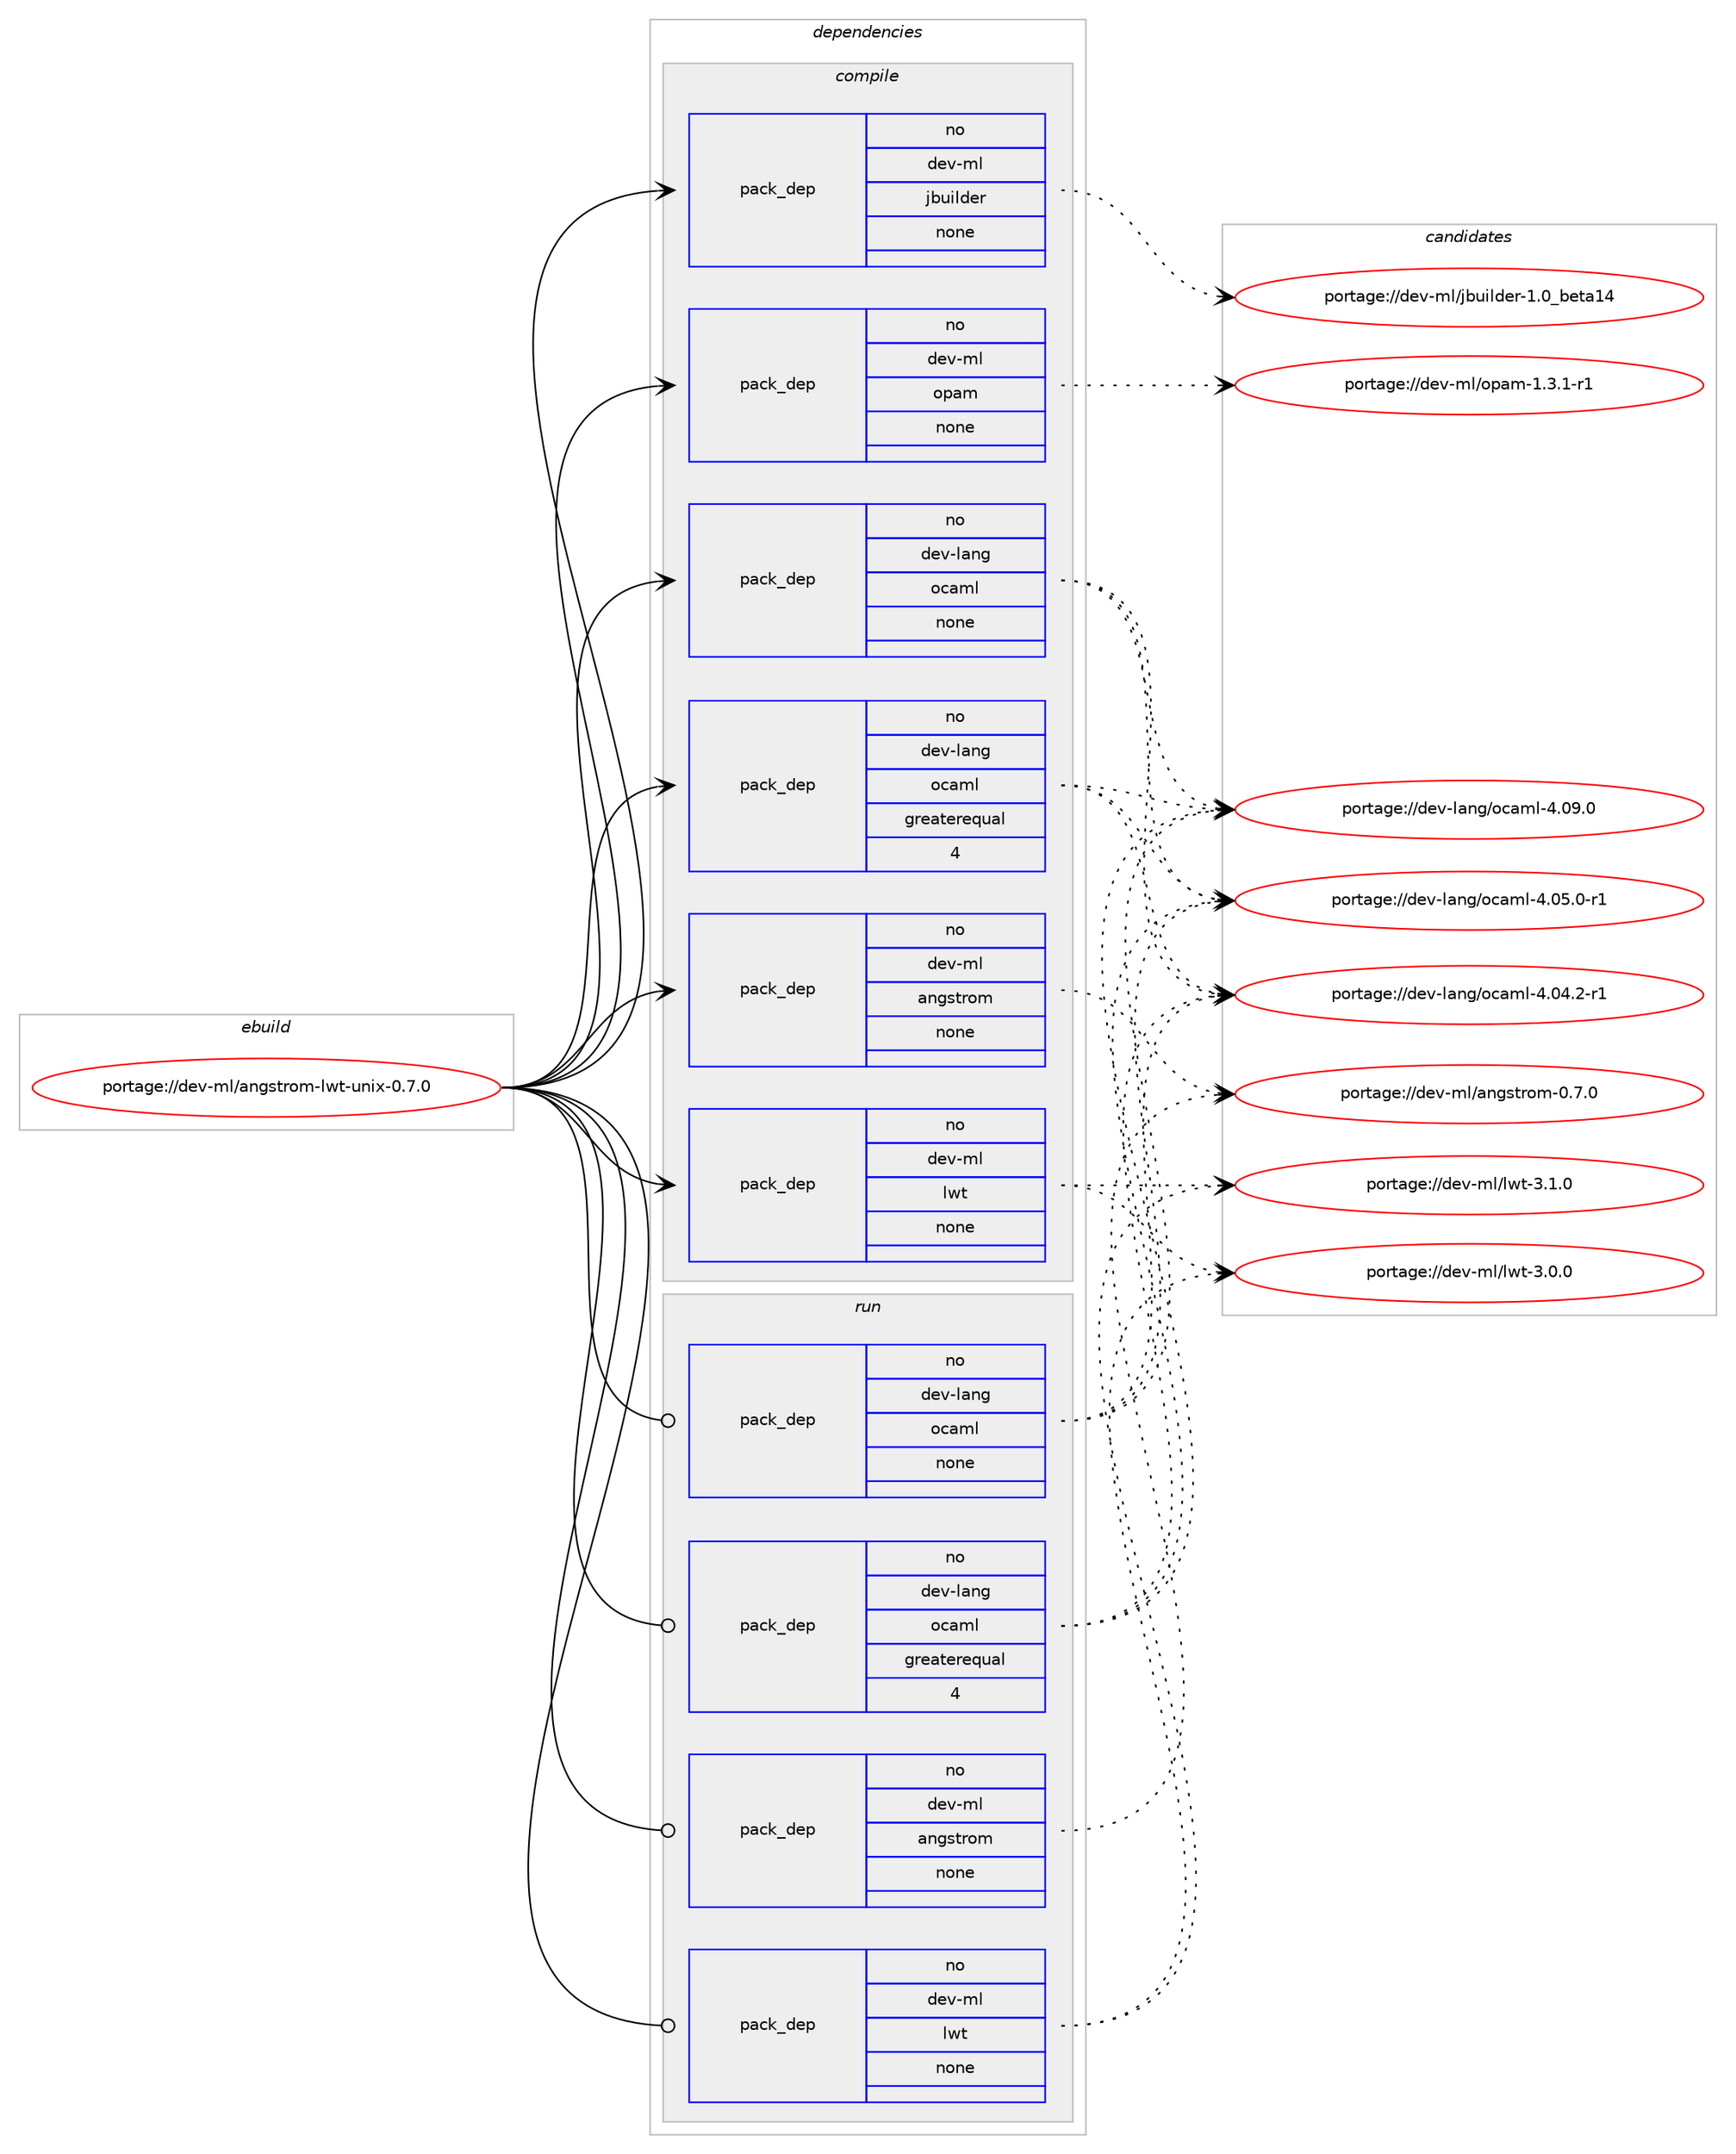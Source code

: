 digraph prolog {

# *************
# Graph options
# *************

newrank=true;
concentrate=true;
compound=true;
graph [rankdir=LR,fontname=Helvetica,fontsize=10,ranksep=1.5];#, ranksep=2.5, nodesep=0.2];
edge  [arrowhead=vee];
node  [fontname=Helvetica,fontsize=10];

# **********
# The ebuild
# **********

subgraph cluster_leftcol {
color=gray;
label=<<i>ebuild</i>>;
id [label="portage://dev-ml/angstrom-lwt-unix-0.7.0", color=red, width=4, href="../dev-ml/angstrom-lwt-unix-0.7.0.svg"];
}

# ****************
# The dependencies
# ****************

subgraph cluster_midcol {
color=gray;
label=<<i>dependencies</i>>;
subgraph cluster_compile {
fillcolor="#eeeeee";
style=filled;
label=<<i>compile</i>>;
subgraph pack376801 {
dependency505006 [label=<<TABLE BORDER="0" CELLBORDER="1" CELLSPACING="0" CELLPADDING="4" WIDTH="220"><TR><TD ROWSPAN="6" CELLPADDING="30">pack_dep</TD></TR><TR><TD WIDTH="110">no</TD></TR><TR><TD>dev-lang</TD></TR><TR><TD>ocaml</TD></TR><TR><TD>greaterequal</TD></TR><TR><TD>4</TD></TR></TABLE>>, shape=none, color=blue];
}
id:e -> dependency505006:w [weight=20,style="solid",arrowhead="vee"];
subgraph pack376802 {
dependency505007 [label=<<TABLE BORDER="0" CELLBORDER="1" CELLSPACING="0" CELLPADDING="4" WIDTH="220"><TR><TD ROWSPAN="6" CELLPADDING="30">pack_dep</TD></TR><TR><TD WIDTH="110">no</TD></TR><TR><TD>dev-lang</TD></TR><TR><TD>ocaml</TD></TR><TR><TD>none</TD></TR><TR><TD></TD></TR></TABLE>>, shape=none, color=blue];
}
id:e -> dependency505007:w [weight=20,style="solid",arrowhead="vee"];
subgraph pack376803 {
dependency505008 [label=<<TABLE BORDER="0" CELLBORDER="1" CELLSPACING="0" CELLPADDING="4" WIDTH="220"><TR><TD ROWSPAN="6" CELLPADDING="30">pack_dep</TD></TR><TR><TD WIDTH="110">no</TD></TR><TR><TD>dev-ml</TD></TR><TR><TD>angstrom</TD></TR><TR><TD>none</TD></TR><TR><TD></TD></TR></TABLE>>, shape=none, color=blue];
}
id:e -> dependency505008:w [weight=20,style="solid",arrowhead="vee"];
subgraph pack376804 {
dependency505009 [label=<<TABLE BORDER="0" CELLBORDER="1" CELLSPACING="0" CELLPADDING="4" WIDTH="220"><TR><TD ROWSPAN="6" CELLPADDING="30">pack_dep</TD></TR><TR><TD WIDTH="110">no</TD></TR><TR><TD>dev-ml</TD></TR><TR><TD>jbuilder</TD></TR><TR><TD>none</TD></TR><TR><TD></TD></TR></TABLE>>, shape=none, color=blue];
}
id:e -> dependency505009:w [weight=20,style="solid",arrowhead="vee"];
subgraph pack376805 {
dependency505010 [label=<<TABLE BORDER="0" CELLBORDER="1" CELLSPACING="0" CELLPADDING="4" WIDTH="220"><TR><TD ROWSPAN="6" CELLPADDING="30">pack_dep</TD></TR><TR><TD WIDTH="110">no</TD></TR><TR><TD>dev-ml</TD></TR><TR><TD>lwt</TD></TR><TR><TD>none</TD></TR><TR><TD></TD></TR></TABLE>>, shape=none, color=blue];
}
id:e -> dependency505010:w [weight=20,style="solid",arrowhead="vee"];
subgraph pack376806 {
dependency505011 [label=<<TABLE BORDER="0" CELLBORDER="1" CELLSPACING="0" CELLPADDING="4" WIDTH="220"><TR><TD ROWSPAN="6" CELLPADDING="30">pack_dep</TD></TR><TR><TD WIDTH="110">no</TD></TR><TR><TD>dev-ml</TD></TR><TR><TD>opam</TD></TR><TR><TD>none</TD></TR><TR><TD></TD></TR></TABLE>>, shape=none, color=blue];
}
id:e -> dependency505011:w [weight=20,style="solid",arrowhead="vee"];
}
subgraph cluster_compileandrun {
fillcolor="#eeeeee";
style=filled;
label=<<i>compile and run</i>>;
}
subgraph cluster_run {
fillcolor="#eeeeee";
style=filled;
label=<<i>run</i>>;
subgraph pack376807 {
dependency505012 [label=<<TABLE BORDER="0" CELLBORDER="1" CELLSPACING="0" CELLPADDING="4" WIDTH="220"><TR><TD ROWSPAN="6" CELLPADDING="30">pack_dep</TD></TR><TR><TD WIDTH="110">no</TD></TR><TR><TD>dev-lang</TD></TR><TR><TD>ocaml</TD></TR><TR><TD>greaterequal</TD></TR><TR><TD>4</TD></TR></TABLE>>, shape=none, color=blue];
}
id:e -> dependency505012:w [weight=20,style="solid",arrowhead="odot"];
subgraph pack376808 {
dependency505013 [label=<<TABLE BORDER="0" CELLBORDER="1" CELLSPACING="0" CELLPADDING="4" WIDTH="220"><TR><TD ROWSPAN="6" CELLPADDING="30">pack_dep</TD></TR><TR><TD WIDTH="110">no</TD></TR><TR><TD>dev-lang</TD></TR><TR><TD>ocaml</TD></TR><TR><TD>none</TD></TR><TR><TD></TD></TR></TABLE>>, shape=none, color=blue];
}
id:e -> dependency505013:w [weight=20,style="solid",arrowhead="odot"];
subgraph pack376809 {
dependency505014 [label=<<TABLE BORDER="0" CELLBORDER="1" CELLSPACING="0" CELLPADDING="4" WIDTH="220"><TR><TD ROWSPAN="6" CELLPADDING="30">pack_dep</TD></TR><TR><TD WIDTH="110">no</TD></TR><TR><TD>dev-ml</TD></TR><TR><TD>angstrom</TD></TR><TR><TD>none</TD></TR><TR><TD></TD></TR></TABLE>>, shape=none, color=blue];
}
id:e -> dependency505014:w [weight=20,style="solid",arrowhead="odot"];
subgraph pack376810 {
dependency505015 [label=<<TABLE BORDER="0" CELLBORDER="1" CELLSPACING="0" CELLPADDING="4" WIDTH="220"><TR><TD ROWSPAN="6" CELLPADDING="30">pack_dep</TD></TR><TR><TD WIDTH="110">no</TD></TR><TR><TD>dev-ml</TD></TR><TR><TD>lwt</TD></TR><TR><TD>none</TD></TR><TR><TD></TD></TR></TABLE>>, shape=none, color=blue];
}
id:e -> dependency505015:w [weight=20,style="solid",arrowhead="odot"];
}
}

# **************
# The candidates
# **************

subgraph cluster_choices {
rank=same;
color=gray;
label=<<i>candidates</i>>;

subgraph choice376801 {
color=black;
nodesep=1;
choice100101118451089711010347111999710910845524648574648 [label="portage://dev-lang/ocaml-4.09.0", color=red, width=4,href="../dev-lang/ocaml-4.09.0.svg"];
choice1001011184510897110103471119997109108455246485346484511449 [label="portage://dev-lang/ocaml-4.05.0-r1", color=red, width=4,href="../dev-lang/ocaml-4.05.0-r1.svg"];
choice1001011184510897110103471119997109108455246485246504511449 [label="portage://dev-lang/ocaml-4.04.2-r1", color=red, width=4,href="../dev-lang/ocaml-4.04.2-r1.svg"];
dependency505006:e -> choice100101118451089711010347111999710910845524648574648:w [style=dotted,weight="100"];
dependency505006:e -> choice1001011184510897110103471119997109108455246485346484511449:w [style=dotted,weight="100"];
dependency505006:e -> choice1001011184510897110103471119997109108455246485246504511449:w [style=dotted,weight="100"];
}
subgraph choice376802 {
color=black;
nodesep=1;
choice100101118451089711010347111999710910845524648574648 [label="portage://dev-lang/ocaml-4.09.0", color=red, width=4,href="../dev-lang/ocaml-4.09.0.svg"];
choice1001011184510897110103471119997109108455246485346484511449 [label="portage://dev-lang/ocaml-4.05.0-r1", color=red, width=4,href="../dev-lang/ocaml-4.05.0-r1.svg"];
choice1001011184510897110103471119997109108455246485246504511449 [label="portage://dev-lang/ocaml-4.04.2-r1", color=red, width=4,href="../dev-lang/ocaml-4.04.2-r1.svg"];
dependency505007:e -> choice100101118451089711010347111999710910845524648574648:w [style=dotted,weight="100"];
dependency505007:e -> choice1001011184510897110103471119997109108455246485346484511449:w [style=dotted,weight="100"];
dependency505007:e -> choice1001011184510897110103471119997109108455246485246504511449:w [style=dotted,weight="100"];
}
subgraph choice376803 {
color=black;
nodesep=1;
choice100101118451091084797110103115116114111109454846554648 [label="portage://dev-ml/angstrom-0.7.0", color=red, width=4,href="../dev-ml/angstrom-0.7.0.svg"];
dependency505008:e -> choice100101118451091084797110103115116114111109454846554648:w [style=dotted,weight="100"];
}
subgraph choice376804 {
color=black;
nodesep=1;
choice100101118451091084710698117105108100101114454946489598101116974952 [label="portage://dev-ml/jbuilder-1.0_beta14", color=red, width=4,href="../dev-ml/jbuilder-1.0_beta14.svg"];
dependency505009:e -> choice100101118451091084710698117105108100101114454946489598101116974952:w [style=dotted,weight="100"];
}
subgraph choice376805 {
color=black;
nodesep=1;
choice1001011184510910847108119116455146494648 [label="portage://dev-ml/lwt-3.1.0", color=red, width=4,href="../dev-ml/lwt-3.1.0.svg"];
choice1001011184510910847108119116455146484648 [label="portage://dev-ml/lwt-3.0.0", color=red, width=4,href="../dev-ml/lwt-3.0.0.svg"];
dependency505010:e -> choice1001011184510910847108119116455146494648:w [style=dotted,weight="100"];
dependency505010:e -> choice1001011184510910847108119116455146484648:w [style=dotted,weight="100"];
}
subgraph choice376806 {
color=black;
nodesep=1;
choice1001011184510910847111112971094549465146494511449 [label="portage://dev-ml/opam-1.3.1-r1", color=red, width=4,href="../dev-ml/opam-1.3.1-r1.svg"];
dependency505011:e -> choice1001011184510910847111112971094549465146494511449:w [style=dotted,weight="100"];
}
subgraph choice376807 {
color=black;
nodesep=1;
choice100101118451089711010347111999710910845524648574648 [label="portage://dev-lang/ocaml-4.09.0", color=red, width=4,href="../dev-lang/ocaml-4.09.0.svg"];
choice1001011184510897110103471119997109108455246485346484511449 [label="portage://dev-lang/ocaml-4.05.0-r1", color=red, width=4,href="../dev-lang/ocaml-4.05.0-r1.svg"];
choice1001011184510897110103471119997109108455246485246504511449 [label="portage://dev-lang/ocaml-4.04.2-r1", color=red, width=4,href="../dev-lang/ocaml-4.04.2-r1.svg"];
dependency505012:e -> choice100101118451089711010347111999710910845524648574648:w [style=dotted,weight="100"];
dependency505012:e -> choice1001011184510897110103471119997109108455246485346484511449:w [style=dotted,weight="100"];
dependency505012:e -> choice1001011184510897110103471119997109108455246485246504511449:w [style=dotted,weight="100"];
}
subgraph choice376808 {
color=black;
nodesep=1;
choice100101118451089711010347111999710910845524648574648 [label="portage://dev-lang/ocaml-4.09.0", color=red, width=4,href="../dev-lang/ocaml-4.09.0.svg"];
choice1001011184510897110103471119997109108455246485346484511449 [label="portage://dev-lang/ocaml-4.05.0-r1", color=red, width=4,href="../dev-lang/ocaml-4.05.0-r1.svg"];
choice1001011184510897110103471119997109108455246485246504511449 [label="portage://dev-lang/ocaml-4.04.2-r1", color=red, width=4,href="../dev-lang/ocaml-4.04.2-r1.svg"];
dependency505013:e -> choice100101118451089711010347111999710910845524648574648:w [style=dotted,weight="100"];
dependency505013:e -> choice1001011184510897110103471119997109108455246485346484511449:w [style=dotted,weight="100"];
dependency505013:e -> choice1001011184510897110103471119997109108455246485246504511449:w [style=dotted,weight="100"];
}
subgraph choice376809 {
color=black;
nodesep=1;
choice100101118451091084797110103115116114111109454846554648 [label="portage://dev-ml/angstrom-0.7.0", color=red, width=4,href="../dev-ml/angstrom-0.7.0.svg"];
dependency505014:e -> choice100101118451091084797110103115116114111109454846554648:w [style=dotted,weight="100"];
}
subgraph choice376810 {
color=black;
nodesep=1;
choice1001011184510910847108119116455146494648 [label="portage://dev-ml/lwt-3.1.0", color=red, width=4,href="../dev-ml/lwt-3.1.0.svg"];
choice1001011184510910847108119116455146484648 [label="portage://dev-ml/lwt-3.0.0", color=red, width=4,href="../dev-ml/lwt-3.0.0.svg"];
dependency505015:e -> choice1001011184510910847108119116455146494648:w [style=dotted,weight="100"];
dependency505015:e -> choice1001011184510910847108119116455146484648:w [style=dotted,weight="100"];
}
}

}
